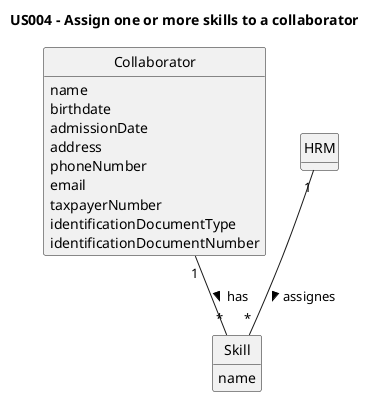 @startuml
skinparam monochrome true
skinparam packageStyle rectangle
skinparam shadowing false

'left to right direction

skinparam classAttributeIconSize 0

hide circle
hide methods

title US004 - Assign one or more skills to a collaborator

class Collaborator {
    name
    birthdate
    admissionDate
    address
    phoneNumber
    email
    taxpayerNumber
    identificationDocumentType
    identificationDocumentNumber
}

class Skill {
    name
}

class HRM {
}


Collaborator "1" -- "*" Skill : has >
HRM "1" -- "*" Skill : assignes >
@enduml